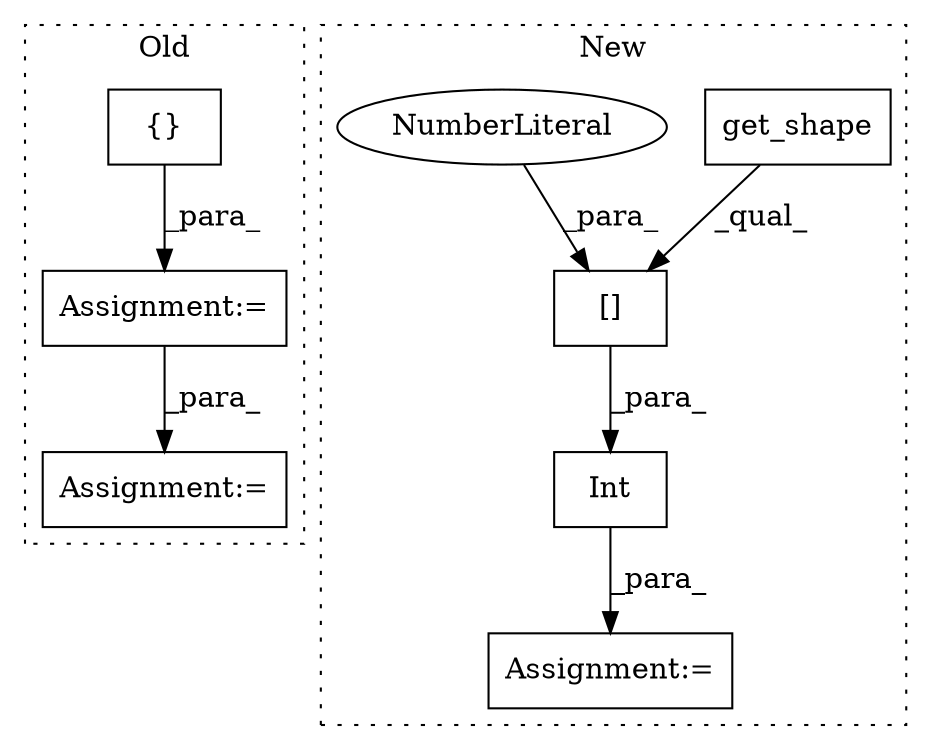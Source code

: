 digraph G {
subgraph cluster0 {
1 [label="{}" a="4" s="4215,4245" l="1,1" shape="box"];
6 [label="Assignment:=" a="7" s="5155" l="1" shape="box"];
7 [label="Assignment:=" a="7" s="4432" l="1" shape="box"];
label = "Old";
style="dotted";
}
subgraph cluster1 {
2 [label="get_shape" a="32" s="4173" l="11" shape="box"];
3 [label="[]" a="2" s="4171,4186" l="14,1" shape="box"];
4 [label="NumberLiteral" a="34" s="4185" l="1" shape="ellipse"];
5 [label="Assignment:=" a="7" s="4095" l="15" shape="box"];
8 [label="Int" a="32" s="4167,4187" l="4,1" shape="box"];
label = "New";
style="dotted";
}
1 -> 7 [label="_para_"];
2 -> 3 [label="_qual_"];
3 -> 8 [label="_para_"];
4 -> 3 [label="_para_"];
7 -> 6 [label="_para_"];
8 -> 5 [label="_para_"];
}